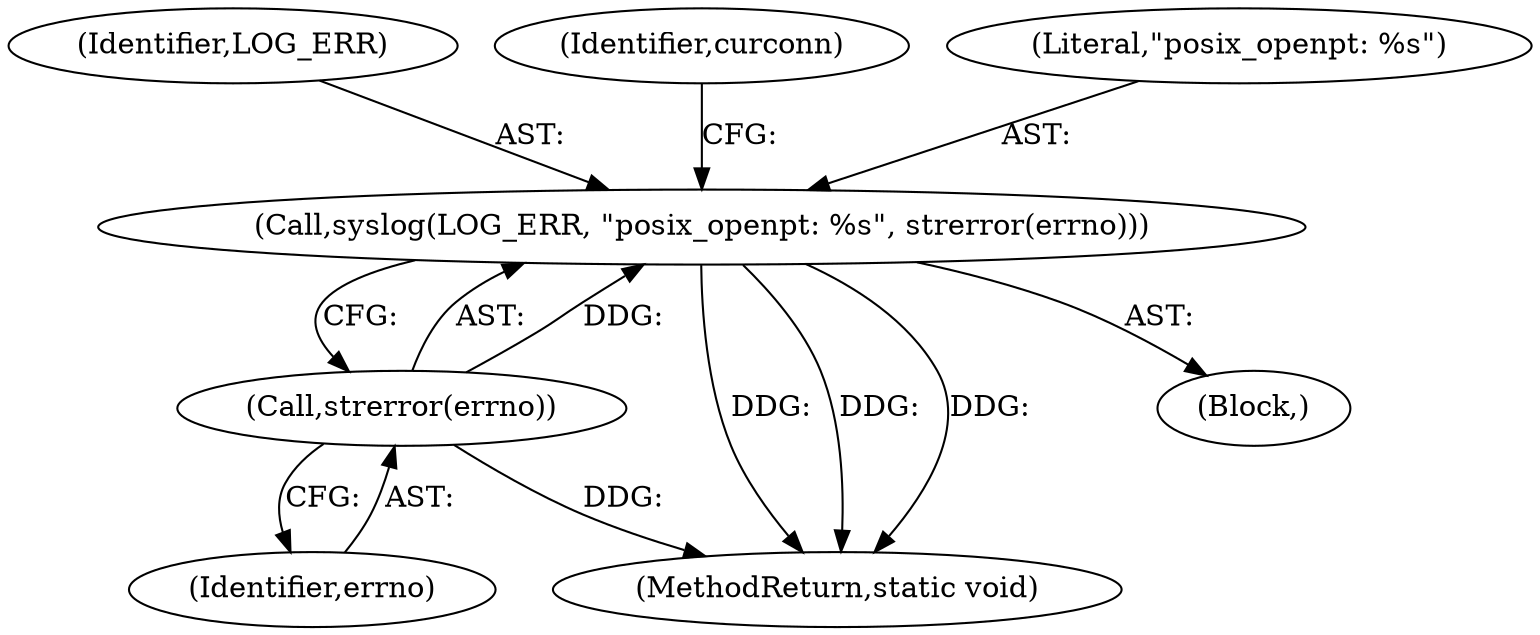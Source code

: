 digraph "0_MAC-Telnet_b69d11727d4f0f8cf719c79e3fb700f55ca03e9a_2@API" {
"1000332" [label="(Call,syslog(LOG_ERR, \"posix_openpt: %s\", strerror(errno)))"];
"1000335" [label="(Call,strerror(errno))"];
"1000333" [label="(Identifier,LOG_ERR)"];
"1000693" [label="(MethodReturn,static void)"];
"1000331" [label="(Block,)"];
"1000338" [label="(Identifier,curconn)"];
"1000335" [label="(Call,strerror(errno))"];
"1000332" [label="(Call,syslog(LOG_ERR, \"posix_openpt: %s\", strerror(errno)))"];
"1000334" [label="(Literal,\"posix_openpt: %s\")"];
"1000336" [label="(Identifier,errno)"];
"1000332" -> "1000331"  [label="AST: "];
"1000332" -> "1000335"  [label="CFG: "];
"1000333" -> "1000332"  [label="AST: "];
"1000334" -> "1000332"  [label="AST: "];
"1000335" -> "1000332"  [label="AST: "];
"1000338" -> "1000332"  [label="CFG: "];
"1000332" -> "1000693"  [label="DDG: "];
"1000332" -> "1000693"  [label="DDG: "];
"1000332" -> "1000693"  [label="DDG: "];
"1000335" -> "1000332"  [label="DDG: "];
"1000335" -> "1000336"  [label="CFG: "];
"1000336" -> "1000335"  [label="AST: "];
"1000335" -> "1000693"  [label="DDG: "];
}
